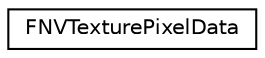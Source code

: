 digraph "Graphical Class Hierarchy"
{
  edge [fontname="Helvetica",fontsize="10",labelfontname="Helvetica",labelfontsize="10"];
  node [fontname="Helvetica",fontsize="10",shape=record];
  rankdir="LR";
  Node1 [label="FNVTexturePixelData",height=0.2,width=0.4,color="black", fillcolor="white", style="filled",URL="$struct_f_n_v_texture_pixel_data.html"];
}
